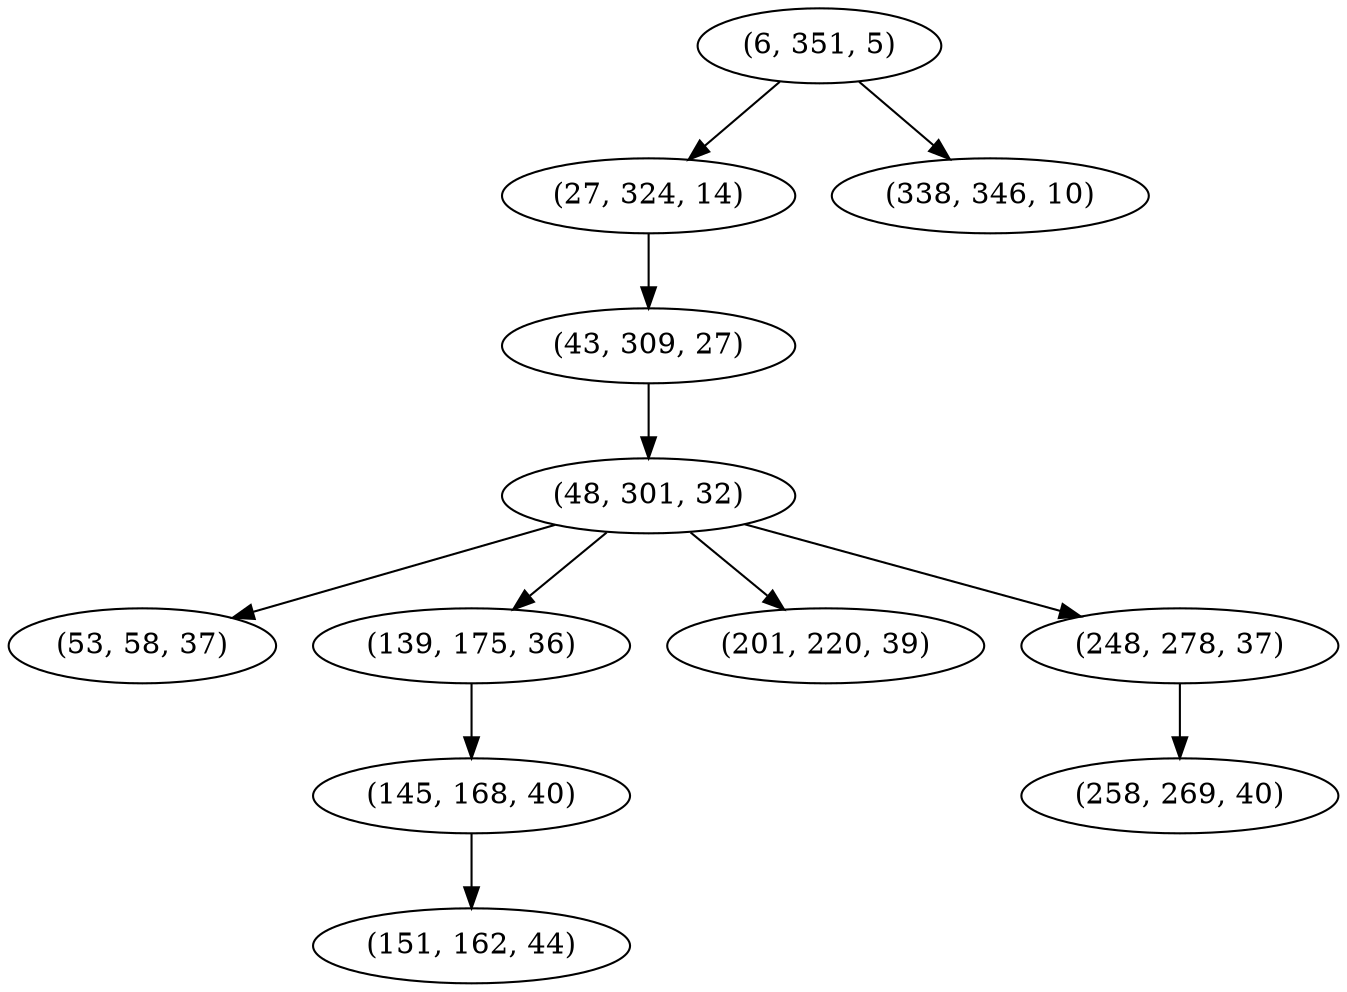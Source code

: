 digraph tree {
    "(6, 351, 5)";
    "(27, 324, 14)";
    "(43, 309, 27)";
    "(48, 301, 32)";
    "(53, 58, 37)";
    "(139, 175, 36)";
    "(145, 168, 40)";
    "(151, 162, 44)";
    "(201, 220, 39)";
    "(248, 278, 37)";
    "(258, 269, 40)";
    "(338, 346, 10)";
    "(6, 351, 5)" -> "(27, 324, 14)";
    "(6, 351, 5)" -> "(338, 346, 10)";
    "(27, 324, 14)" -> "(43, 309, 27)";
    "(43, 309, 27)" -> "(48, 301, 32)";
    "(48, 301, 32)" -> "(53, 58, 37)";
    "(48, 301, 32)" -> "(139, 175, 36)";
    "(48, 301, 32)" -> "(201, 220, 39)";
    "(48, 301, 32)" -> "(248, 278, 37)";
    "(139, 175, 36)" -> "(145, 168, 40)";
    "(145, 168, 40)" -> "(151, 162, 44)";
    "(248, 278, 37)" -> "(258, 269, 40)";
}
